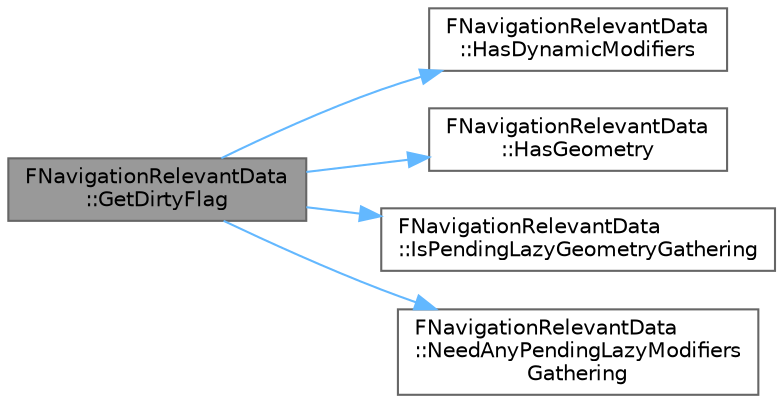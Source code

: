 digraph "FNavigationRelevantData::GetDirtyFlag"
{
 // INTERACTIVE_SVG=YES
 // LATEX_PDF_SIZE
  bgcolor="transparent";
  edge [fontname=Helvetica,fontsize=10,labelfontname=Helvetica,labelfontsize=10];
  node [fontname=Helvetica,fontsize=10,shape=box,height=0.2,width=0.4];
  rankdir="LR";
  Node1 [id="Node000001",label="FNavigationRelevantData\l::GetDirtyFlag",height=0.2,width=0.4,color="gray40", fillcolor="grey60", style="filled", fontcolor="black",tooltip=" "];
  Node1 -> Node2 [id="edge1_Node000001_Node000002",color="steelblue1",style="solid",tooltip=" "];
  Node2 [id="Node000002",label="FNavigationRelevantData\l::HasDynamicModifiers",height=0.2,width=0.4,color="grey40", fillcolor="white", style="filled",URL="$dd/d79/structFNavigationRelevantData.html#a85dfc396cd8b742ac3c73e80ef9051cc",tooltip=" "];
  Node1 -> Node3 [id="edge2_Node000001_Node000003",color="steelblue1",style="solid",tooltip=" "];
  Node3 [id="Node000003",label="FNavigationRelevantData\l::HasGeometry",height=0.2,width=0.4,color="grey40", fillcolor="white", style="filled",URL="$dd/d79/structFNavigationRelevantData.html#ab094d0f5a959b791e4693688b9d3fcc9",tooltip=" "];
  Node1 -> Node4 [id="edge3_Node000001_Node000004",color="steelblue1",style="solid",tooltip=" "];
  Node4 [id="Node000004",label="FNavigationRelevantData\l::IsPendingLazyGeometryGathering",height=0.2,width=0.4,color="grey40", fillcolor="white", style="filled",URL="$dd/d79/structFNavigationRelevantData.html#a2dad347d83bb3f81d46644a9ffaa2eca",tooltip=" "];
  Node1 -> Node5 [id="edge4_Node000001_Node000005",color="steelblue1",style="solid",tooltip=" "];
  Node5 [id="Node000005",label="FNavigationRelevantData\l::NeedAnyPendingLazyModifiers\lGathering",height=0.2,width=0.4,color="grey40", fillcolor="white", style="filled",URL="$dd/d79/structFNavigationRelevantData.html#a1c888dd2c4db1f6feb546de968c647ca",tooltip=" "];
}
